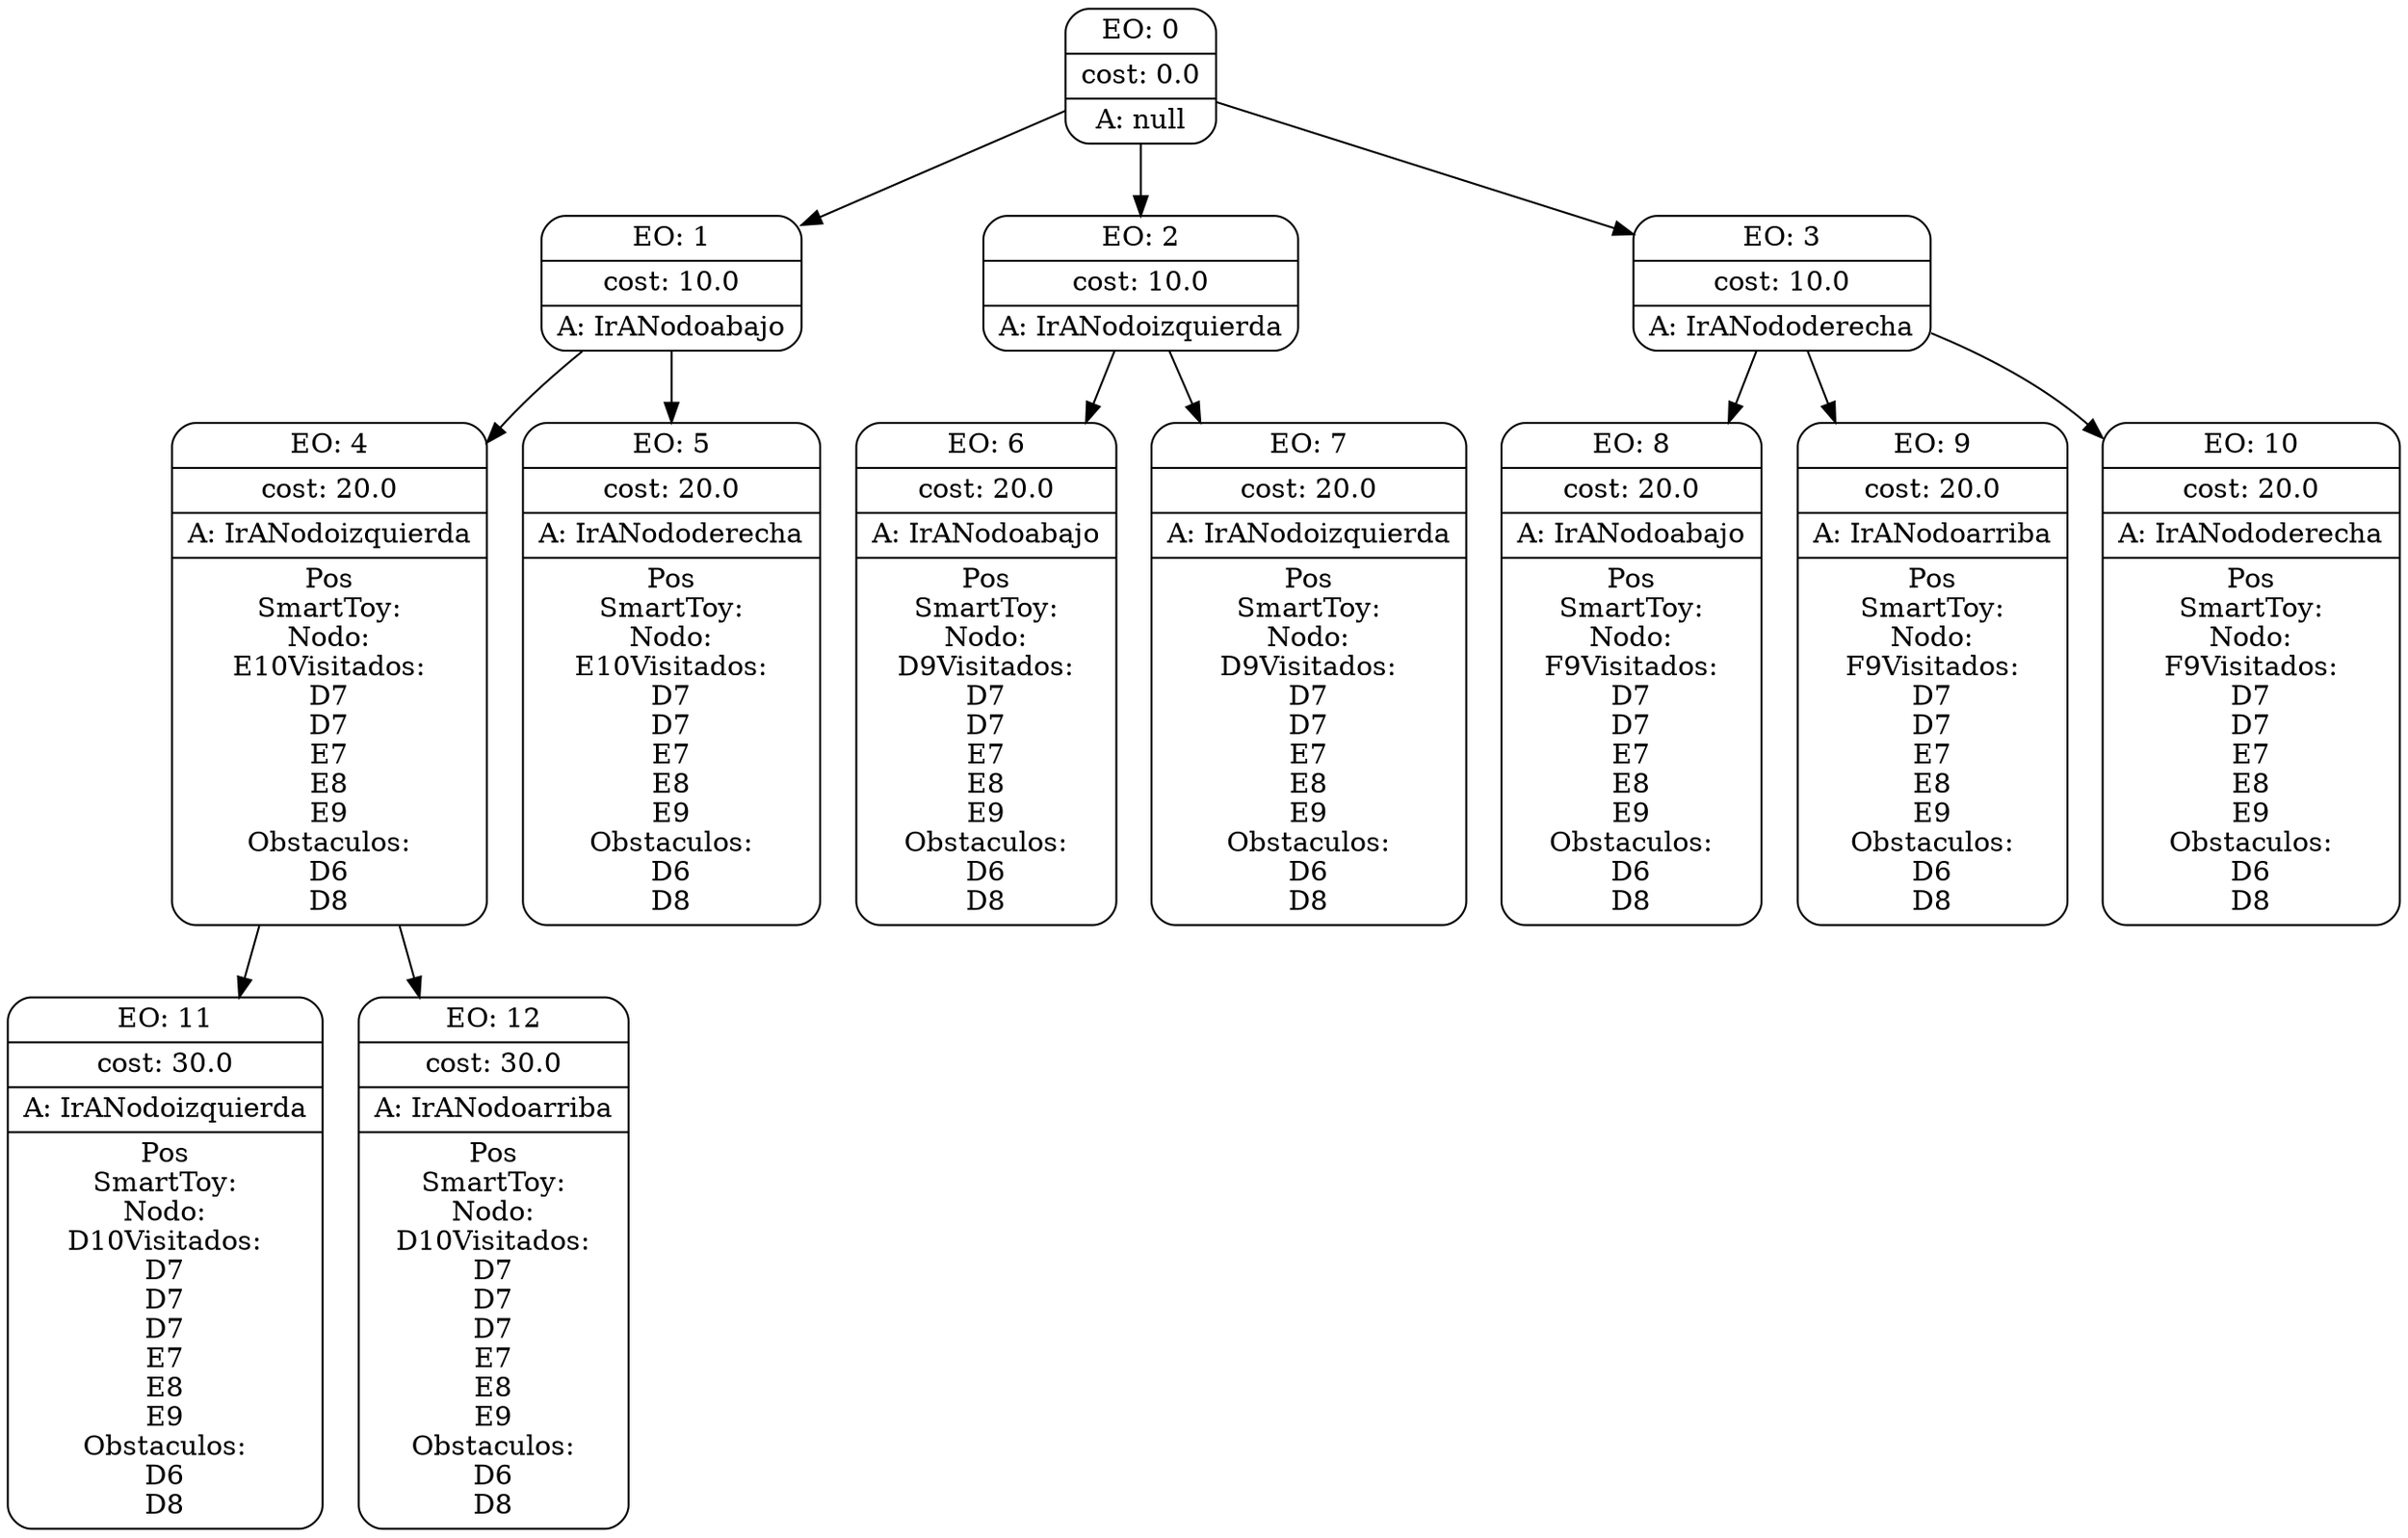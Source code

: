 digraph g {
node [shape = Mrecord];
nodo0[label="{EO: 0|cost: 0.0|A: null}"]
nodo1[label="{EO: 1|cost: 10.0|A: IrANodoabajo
}"]
nodo4[label="{EO: 4|cost: 20.0|A: IrANodoizquierda
|
Pos\nSmartToy:\nNodo:\nE10

Visitados:\n
D7\nD7\nE7\nE8\nE9\n
Obstaculos:\n
D6\nD8\n

}"]
nodo11[label="{EO: 11|cost: 30.0|A: IrANodoizquierda
|
Pos\nSmartToy:\nNodo:\nD10

Visitados:\n
D7\nD7\nD7\nE7\nE8\nE9\n
Obstaculos:\n
D6\nD8\n

}"]

nodo4 -> nodo11;
nodo12[label="{EO: 12|cost: 30.0|A: IrANodoarriba
|
Pos\nSmartToy:\nNodo:\nD10

Visitados:\n
D7\nD7\nD7\nE7\nE8\nE9\n
Obstaculos:\n
D6\nD8\n

}"]

nodo4 -> nodo12;

nodo1 -> nodo4;
nodo5[label="{EO: 5|cost: 20.0|A: IrANododerecha
|
Pos\nSmartToy:\nNodo:\nE10

Visitados:\n
D7\nD7\nE7\nE8\nE9\n
Obstaculos:\n
D6\nD8\n

}"]

nodo1 -> nodo5;

nodo0 -> nodo1;
nodo2[label="{EO: 2|cost: 10.0|A: IrANodoizquierda
}"]
nodo6[label="{EO: 6|cost: 20.0|A: IrANodoabajo
|
Pos\nSmartToy:\nNodo:\nD9

Visitados:\n
D7\nD7\nE7\nE8\nE9\n
Obstaculos:\n
D6\nD8\n

}"]

nodo2 -> nodo6;
nodo7[label="{EO: 7|cost: 20.0|A: IrANodoizquierda
|
Pos\nSmartToy:\nNodo:\nD9

Visitados:\n
D7\nD7\nE7\nE8\nE9\n
Obstaculos:\n
D6\nD8\n

}"]

nodo2 -> nodo7;

nodo0 -> nodo2;
nodo3[label="{EO: 3|cost: 10.0|A: IrANododerecha
}"]
nodo8[label="{EO: 8|cost: 20.0|A: IrANodoabajo
|
Pos\nSmartToy:\nNodo:\nF9

Visitados:\n
D7\nD7\nE7\nE8\nE9\n
Obstaculos:\n
D6\nD8\n

}"]

nodo3 -> nodo8;
nodo9[label="{EO: 9|cost: 20.0|A: IrANodoarriba
|
Pos\nSmartToy:\nNodo:\nF9

Visitados:\n
D7\nD7\nE7\nE8\nE9\n
Obstaculos:\n
D6\nD8\n

}"]

nodo3 -> nodo9;
nodo10[label="{EO: 10|cost: 20.0|A: IrANododerecha
|
Pos\nSmartToy:\nNodo:\nF9

Visitados:\n
D7\nD7\nE7\nE8\nE9\n
Obstaculos:\n
D6\nD8\n

}"]

nodo3 -> nodo10;

nodo0 -> nodo3;


}